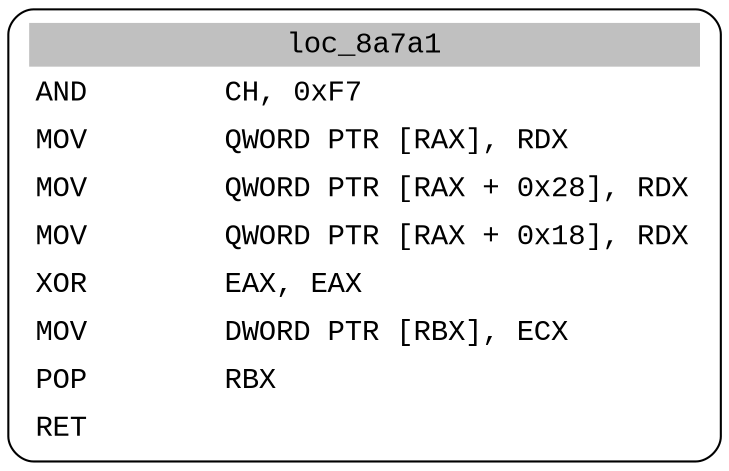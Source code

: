 digraph asm_graph {
1941 [
shape="Mrecord" fontname="Courier New"label =<<table border="0" cellborder="0" cellpadding="3"><tr><td align="center" colspan="2" bgcolor="grey">loc_8a7a1</td></tr><tr><td align="left">AND        CH, 0xF7</td></tr><tr><td align="left">MOV        QWORD PTR [RAX], RDX</td></tr><tr><td align="left">MOV        QWORD PTR [RAX + 0x28], RDX</td></tr><tr><td align="left">MOV        QWORD PTR [RAX + 0x18], RDX</td></tr><tr><td align="left">XOR        EAX, EAX</td></tr><tr><td align="left">MOV        DWORD PTR [RBX], ECX</td></tr><tr><td align="left">POP        RBX</td></tr><tr><td align="left">RET        </td></tr></table>> ];
}